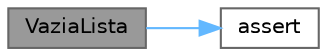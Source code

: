 digraph "VaziaLista"
{
 // LATEX_PDF_SIZE
  bgcolor="transparent";
  edge [fontname=Helvetica,fontsize=10,labelfontname=Helvetica,labelfontsize=10];
  node [fontname=Helvetica,fontsize=10,shape=box,height=0.2,width=0.4];
  rankdir="LR";
  Node1 [label="VaziaLista",height=0.2,width=0.4,color="gray40", fillcolor="grey60", style="filled", fontcolor="black",tooltip="Retorna 1 se a lista esta vazia, 0 caso contrário."];
  Node1 -> Node2 [color="steelblue1",style="solid"];
  Node2 [label="assert",height=0.2,width=0.4,color="grey40", fillcolor="white", style="filled",URL="$bitmap_8c.html#ae6321531d73ebab0e0f1081a903be53c",tooltip=" "];
}
